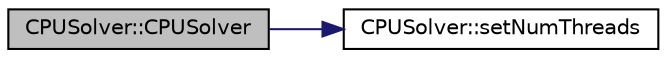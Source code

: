 digraph "CPUSolver::CPUSolver"
{
  edge [fontname="Helvetica",fontsize="10",labelfontname="Helvetica",labelfontsize="10"];
  node [fontname="Helvetica",fontsize="10",shape=record];
  rankdir="LR";
  Node1 [label="CPUSolver::CPUSolver",height=0.2,width=0.4,color="black", fillcolor="grey75", style="filled" fontcolor="black"];
  Node1 -> Node2 [color="midnightblue",fontsize="10",style="solid",fontname="Helvetica"];
  Node2 [label="CPUSolver::setNumThreads",height=0.2,width=0.4,color="black", fillcolor="white", style="filled",URL="$classCPUSolver.html#a2407bc2c3829aff938c34a990d8fbe65",tooltip="Sets the number of shared memory OpenMP threads to use (&gt;0)."];
}
